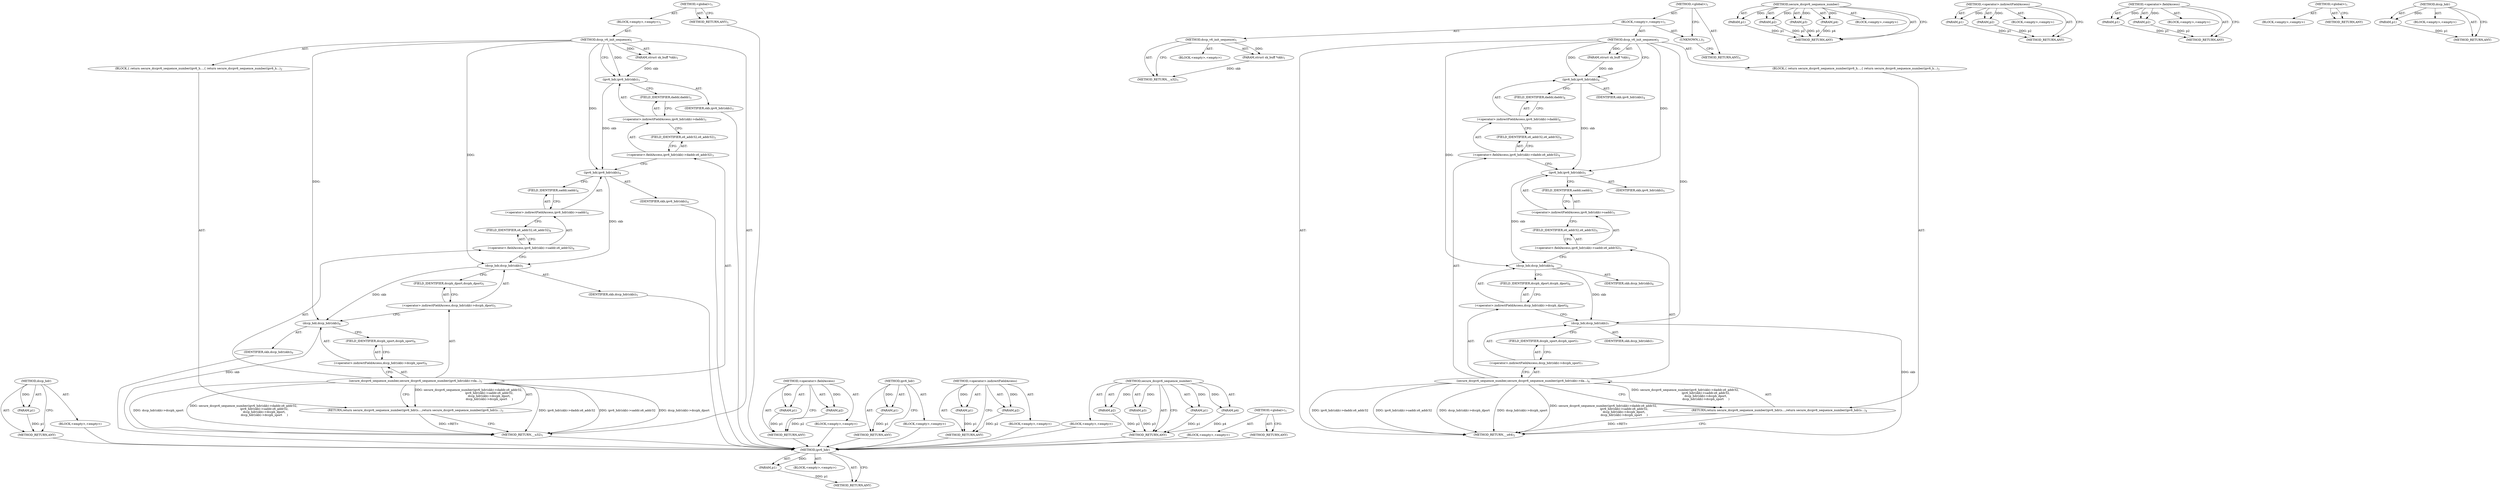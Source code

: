 digraph "dccp_hdr" {
vulnerable_73 [label=<(METHOD,dccp_hdr)>];
vulnerable_74 [label=<(PARAM,p1)>];
vulnerable_75 [label=<(BLOCK,&lt;empty&gt;,&lt;empty&gt;)>];
vulnerable_76 [label=<(METHOD_RETURN,ANY)>];
vulnerable_6 [label=<(METHOD,&lt;global&gt;)<SUB>1</SUB>>];
vulnerable_7 [label=<(BLOCK,&lt;empty&gt;,&lt;empty&gt;)<SUB>1</SUB>>];
vulnerable_8 [label=<(METHOD,dccp_v6_init_sequence)<SUB>1</SUB>>];
vulnerable_9 [label=<(PARAM,struct sk_buff *skb)<SUB>1</SUB>>];
vulnerable_10 [label=<(BLOCK,{
 	return secure_dccpv6_sequence_number(ipv6_h...,{
 	return secure_dccpv6_sequence_number(ipv6_h...)<SUB>2</SUB>>];
vulnerable_11 [label=<(RETURN,return secure_dccpv6_sequence_number(ipv6_hdr(s...,return secure_dccpv6_sequence_number(ipv6_hdr(s...)<SUB>3</SUB>>];
vulnerable_12 [label=<(secure_dccpv6_sequence_number,secure_dccpv6_sequence_number(ipv6_hdr(skb)-&gt;da...)<SUB>3</SUB>>];
vulnerable_13 [label=<(&lt;operator&gt;.fieldAccess,ipv6_hdr(skb)-&gt;daddr.s6_addr32)<SUB>3</SUB>>];
vulnerable_14 [label=<(&lt;operator&gt;.indirectFieldAccess,ipv6_hdr(skb)-&gt;daddr)<SUB>3</SUB>>];
vulnerable_15 [label=<(ipv6_hdr,ipv6_hdr(skb))<SUB>3</SUB>>];
vulnerable_16 [label=<(IDENTIFIER,skb,ipv6_hdr(skb))<SUB>3</SUB>>];
vulnerable_17 [label=<(FIELD_IDENTIFIER,daddr,daddr)<SUB>3</SUB>>];
vulnerable_18 [label=<(FIELD_IDENTIFIER,s6_addr32,s6_addr32)<SUB>3</SUB>>];
vulnerable_19 [label=<(&lt;operator&gt;.fieldAccess,ipv6_hdr(skb)-&gt;saddr.s6_addr32)<SUB>4</SUB>>];
vulnerable_20 [label=<(&lt;operator&gt;.indirectFieldAccess,ipv6_hdr(skb)-&gt;saddr)<SUB>4</SUB>>];
vulnerable_21 [label=<(ipv6_hdr,ipv6_hdr(skb))<SUB>4</SUB>>];
vulnerable_22 [label=<(IDENTIFIER,skb,ipv6_hdr(skb))<SUB>4</SUB>>];
vulnerable_23 [label=<(FIELD_IDENTIFIER,saddr,saddr)<SUB>4</SUB>>];
vulnerable_24 [label=<(FIELD_IDENTIFIER,s6_addr32,s6_addr32)<SUB>4</SUB>>];
vulnerable_25 [label=<(&lt;operator&gt;.indirectFieldAccess,dccp_hdr(skb)-&gt;dccph_dport)<SUB>5</SUB>>];
vulnerable_26 [label=<(dccp_hdr,dccp_hdr(skb))<SUB>5</SUB>>];
vulnerable_27 [label=<(IDENTIFIER,skb,dccp_hdr(skb))<SUB>5</SUB>>];
vulnerable_28 [label=<(FIELD_IDENTIFIER,dccph_dport,dccph_dport)<SUB>5</SUB>>];
vulnerable_29 [label=<(&lt;operator&gt;.indirectFieldAccess,dccp_hdr(skb)-&gt;dccph_sport)<SUB>6</SUB>>];
vulnerable_30 [label=<(dccp_hdr,dccp_hdr(skb))<SUB>6</SUB>>];
vulnerable_31 [label=<(IDENTIFIER,skb,dccp_hdr(skb))<SUB>6</SUB>>];
vulnerable_32 [label=<(FIELD_IDENTIFIER,dccph_sport,dccph_sport)<SUB>6</SUB>>];
vulnerable_33 [label=<(METHOD_RETURN,__u32)<SUB>1</SUB>>];
vulnerable_35 [label=<(METHOD_RETURN,ANY)<SUB>1</SUB>>];
vulnerable_59 [label=<(METHOD,&lt;operator&gt;.fieldAccess)>];
vulnerable_60 [label=<(PARAM,p1)>];
vulnerable_61 [label=<(PARAM,p2)>];
vulnerable_62 [label=<(BLOCK,&lt;empty&gt;,&lt;empty&gt;)>];
vulnerable_63 [label=<(METHOD_RETURN,ANY)>];
vulnerable_69 [label=<(METHOD,ipv6_hdr)>];
vulnerable_70 [label=<(PARAM,p1)>];
vulnerable_71 [label=<(BLOCK,&lt;empty&gt;,&lt;empty&gt;)>];
vulnerable_72 [label=<(METHOD_RETURN,ANY)>];
vulnerable_64 [label=<(METHOD,&lt;operator&gt;.indirectFieldAccess)>];
vulnerable_65 [label=<(PARAM,p1)>];
vulnerable_66 [label=<(PARAM,p2)>];
vulnerable_67 [label=<(BLOCK,&lt;empty&gt;,&lt;empty&gt;)>];
vulnerable_68 [label=<(METHOD_RETURN,ANY)>];
vulnerable_52 [label=<(METHOD,secure_dccpv6_sequence_number)>];
vulnerable_53 [label=<(PARAM,p1)>];
vulnerable_54 [label=<(PARAM,p2)>];
vulnerable_55 [label=<(PARAM,p3)>];
vulnerable_56 [label=<(PARAM,p4)>];
vulnerable_57 [label=<(BLOCK,&lt;empty&gt;,&lt;empty&gt;)>];
vulnerable_58 [label=<(METHOD_RETURN,ANY)>];
vulnerable_46 [label=<(METHOD,&lt;global&gt;)<SUB>1</SUB>>];
vulnerable_47 [label=<(BLOCK,&lt;empty&gt;,&lt;empty&gt;)>];
vulnerable_48 [label=<(METHOD_RETURN,ANY)>];
fixed_77 [label=<(METHOD,ipv6_hdr)>];
fixed_78 [label=<(PARAM,p1)>];
fixed_79 [label=<(BLOCK,&lt;empty&gt;,&lt;empty&gt;)>];
fixed_80 [label=<(METHOD_RETURN,ANY)>];
fixed_6 [label=<(METHOD,&lt;global&gt;)<SUB>1</SUB>>];
fixed_7 [label=<(BLOCK,&lt;empty&gt;,&lt;empty&gt;)<SUB>1</SUB>>];
fixed_8 [label=<(METHOD,dccp_v6_init_sequence)<SUB>1</SUB>>];
fixed_9 [label=<(PARAM,struct sk_buff *skb)<SUB>1</SUB>>];
fixed_10 [label=<(BLOCK,&lt;empty&gt;,&lt;empty&gt;)>];
fixed_11 [label=<(METHOD_RETURN,__u32)<SUB>1</SUB>>];
fixed_13 [label=<(UNKNOWN,),))<SUB>1</SUB>>];
fixed_14 [label=<(METHOD,dccp_v6_init_sequence)<SUB>2</SUB>>];
fixed_15 [label=<(PARAM,struct sk_buff *skb)<SUB>2</SUB>>];
fixed_16 [label=<(BLOCK,{
 	return secure_dccpv6_sequence_number(ipv6_h...,{
 	return secure_dccpv6_sequence_number(ipv6_h...)<SUB>3</SUB>>];
fixed_17 [label=<(RETURN,return secure_dccpv6_sequence_number(ipv6_hdr(s...,return secure_dccpv6_sequence_number(ipv6_hdr(s...)<SUB>4</SUB>>];
fixed_18 [label=<(secure_dccpv6_sequence_number,secure_dccpv6_sequence_number(ipv6_hdr(skb)-&gt;da...)<SUB>4</SUB>>];
fixed_19 [label=<(&lt;operator&gt;.fieldAccess,ipv6_hdr(skb)-&gt;daddr.s6_addr32)<SUB>4</SUB>>];
fixed_20 [label=<(&lt;operator&gt;.indirectFieldAccess,ipv6_hdr(skb)-&gt;daddr)<SUB>4</SUB>>];
fixed_21 [label=<(ipv6_hdr,ipv6_hdr(skb))<SUB>4</SUB>>];
fixed_22 [label=<(IDENTIFIER,skb,ipv6_hdr(skb))<SUB>4</SUB>>];
fixed_23 [label=<(FIELD_IDENTIFIER,daddr,daddr)<SUB>4</SUB>>];
fixed_24 [label=<(FIELD_IDENTIFIER,s6_addr32,s6_addr32)<SUB>4</SUB>>];
fixed_25 [label=<(&lt;operator&gt;.fieldAccess,ipv6_hdr(skb)-&gt;saddr.s6_addr32)<SUB>5</SUB>>];
fixed_26 [label=<(&lt;operator&gt;.indirectFieldAccess,ipv6_hdr(skb)-&gt;saddr)<SUB>5</SUB>>];
fixed_27 [label=<(ipv6_hdr,ipv6_hdr(skb))<SUB>5</SUB>>];
fixed_28 [label=<(IDENTIFIER,skb,ipv6_hdr(skb))<SUB>5</SUB>>];
fixed_29 [label=<(FIELD_IDENTIFIER,saddr,saddr)<SUB>5</SUB>>];
fixed_30 [label=<(FIELD_IDENTIFIER,s6_addr32,s6_addr32)<SUB>5</SUB>>];
fixed_31 [label=<(&lt;operator&gt;.indirectFieldAccess,dccp_hdr(skb)-&gt;dccph_dport)<SUB>6</SUB>>];
fixed_32 [label=<(dccp_hdr,dccp_hdr(skb))<SUB>6</SUB>>];
fixed_33 [label=<(IDENTIFIER,skb,dccp_hdr(skb))<SUB>6</SUB>>];
fixed_34 [label=<(FIELD_IDENTIFIER,dccph_dport,dccph_dport)<SUB>6</SUB>>];
fixed_35 [label=<(&lt;operator&gt;.indirectFieldAccess,dccp_hdr(skb)-&gt;dccph_sport)<SUB>7</SUB>>];
fixed_36 [label=<(dccp_hdr,dccp_hdr(skb))<SUB>7</SUB>>];
fixed_37 [label=<(IDENTIFIER,skb,dccp_hdr(skb))<SUB>7</SUB>>];
fixed_38 [label=<(FIELD_IDENTIFIER,dccph_sport,dccph_sport)<SUB>7</SUB>>];
fixed_39 [label=<(METHOD_RETURN,__u64)<SUB>2</SUB>>];
fixed_41 [label=<(METHOD_RETURN,ANY)<SUB>1</SUB>>];
fixed_60 [label=<(METHOD,secure_dccpv6_sequence_number)>];
fixed_61 [label=<(PARAM,p1)>];
fixed_62 [label=<(PARAM,p2)>];
fixed_63 [label=<(PARAM,p3)>];
fixed_64 [label=<(PARAM,p4)>];
fixed_65 [label=<(BLOCK,&lt;empty&gt;,&lt;empty&gt;)>];
fixed_66 [label=<(METHOD_RETURN,ANY)>];
fixed_72 [label=<(METHOD,&lt;operator&gt;.indirectFieldAccess)>];
fixed_73 [label=<(PARAM,p1)>];
fixed_74 [label=<(PARAM,p2)>];
fixed_75 [label=<(BLOCK,&lt;empty&gt;,&lt;empty&gt;)>];
fixed_76 [label=<(METHOD_RETURN,ANY)>];
fixed_67 [label=<(METHOD,&lt;operator&gt;.fieldAccess)>];
fixed_68 [label=<(PARAM,p1)>];
fixed_69 [label=<(PARAM,p2)>];
fixed_70 [label=<(BLOCK,&lt;empty&gt;,&lt;empty&gt;)>];
fixed_71 [label=<(METHOD_RETURN,ANY)>];
fixed_54 [label=<(METHOD,&lt;global&gt;)<SUB>1</SUB>>];
fixed_55 [label=<(BLOCK,&lt;empty&gt;,&lt;empty&gt;)>];
fixed_56 [label=<(METHOD_RETURN,ANY)>];
fixed_81 [label=<(METHOD,dccp_hdr)>];
fixed_82 [label=<(PARAM,p1)>];
fixed_83 [label=<(BLOCK,&lt;empty&gt;,&lt;empty&gt;)>];
fixed_84 [label=<(METHOD_RETURN,ANY)>];
vulnerable_73 -> vulnerable_74  [key=0, label="AST: "];
vulnerable_73 -> vulnerable_74  [key=1, label="DDG: "];
vulnerable_73 -> vulnerable_75  [key=0, label="AST: "];
vulnerable_73 -> vulnerable_76  [key=0, label="AST: "];
vulnerable_73 -> vulnerable_76  [key=1, label="CFG: "];
vulnerable_74 -> vulnerable_76  [key=0, label="DDG: p1"];
vulnerable_75 -> fixed_77  [key=0];
vulnerable_76 -> fixed_77  [key=0];
vulnerable_6 -> vulnerable_7  [key=0, label="AST: "];
vulnerable_6 -> vulnerable_35  [key=0, label="AST: "];
vulnerable_6 -> vulnerable_35  [key=1, label="CFG: "];
vulnerable_7 -> vulnerable_8  [key=0, label="AST: "];
vulnerable_8 -> vulnerable_9  [key=0, label="AST: "];
vulnerable_8 -> vulnerable_9  [key=1, label="DDG: "];
vulnerable_8 -> vulnerable_10  [key=0, label="AST: "];
vulnerable_8 -> vulnerable_33  [key=0, label="AST: "];
vulnerable_8 -> vulnerable_15  [key=0, label="CFG: "];
vulnerable_8 -> vulnerable_15  [key=1, label="DDG: "];
vulnerable_8 -> vulnerable_26  [key=0, label="DDG: "];
vulnerable_8 -> vulnerable_30  [key=0, label="DDG: "];
vulnerable_8 -> vulnerable_21  [key=0, label="DDG: "];
vulnerable_9 -> vulnerable_15  [key=0, label="DDG: skb"];
vulnerable_10 -> vulnerable_11  [key=0, label="AST: "];
vulnerable_11 -> vulnerable_12  [key=0, label="AST: "];
vulnerable_11 -> vulnerable_33  [key=0, label="CFG: "];
vulnerable_11 -> vulnerable_33  [key=1, label="DDG: &lt;RET&gt;"];
vulnerable_12 -> vulnerable_13  [key=0, label="AST: "];
vulnerable_12 -> vulnerable_19  [key=0, label="AST: "];
vulnerable_12 -> vulnerable_25  [key=0, label="AST: "];
vulnerable_12 -> vulnerable_29  [key=0, label="AST: "];
vulnerable_12 -> vulnerable_11  [key=0, label="CFG: "];
vulnerable_12 -> vulnerable_11  [key=1, label="DDG: secure_dccpv6_sequence_number(ipv6_hdr(skb)-&gt;daddr.s6_addr32,
 					     ipv6_hdr(skb)-&gt;saddr.s6_addr32,
					     dccp_hdr(skb)-&gt;dccph_dport,
					     dccp_hdr(skb)-&gt;dccph_sport     )"];
vulnerable_12 -> vulnerable_33  [key=0, label="DDG: ipv6_hdr(skb)-&gt;daddr.s6_addr32"];
vulnerable_12 -> vulnerable_33  [key=1, label="DDG: ipv6_hdr(skb)-&gt;saddr.s6_addr32"];
vulnerable_12 -> vulnerable_33  [key=2, label="DDG: dccp_hdr(skb)-&gt;dccph_dport"];
vulnerable_12 -> vulnerable_33  [key=3, label="DDG: dccp_hdr(skb)-&gt;dccph_sport"];
vulnerable_12 -> vulnerable_33  [key=4, label="DDG: secure_dccpv6_sequence_number(ipv6_hdr(skb)-&gt;daddr.s6_addr32,
 					     ipv6_hdr(skb)-&gt;saddr.s6_addr32,
					     dccp_hdr(skb)-&gt;dccph_dport,
					     dccp_hdr(skb)-&gt;dccph_sport     )"];
vulnerable_13 -> vulnerable_14  [key=0, label="AST: "];
vulnerable_13 -> vulnerable_18  [key=0, label="AST: "];
vulnerable_13 -> vulnerable_21  [key=0, label="CFG: "];
vulnerable_14 -> vulnerable_15  [key=0, label="AST: "];
vulnerable_14 -> vulnerable_17  [key=0, label="AST: "];
vulnerable_14 -> vulnerable_18  [key=0, label="CFG: "];
vulnerable_15 -> vulnerable_16  [key=0, label="AST: "];
vulnerable_15 -> vulnerable_17  [key=0, label="CFG: "];
vulnerable_15 -> vulnerable_21  [key=0, label="DDG: skb"];
vulnerable_16 -> fixed_77  [key=0];
vulnerable_17 -> vulnerable_14  [key=0, label="CFG: "];
vulnerable_18 -> vulnerable_13  [key=0, label="CFG: "];
vulnerable_19 -> vulnerable_20  [key=0, label="AST: "];
vulnerable_19 -> vulnerable_24  [key=0, label="AST: "];
vulnerable_19 -> vulnerable_26  [key=0, label="CFG: "];
vulnerable_20 -> vulnerable_21  [key=0, label="AST: "];
vulnerable_20 -> vulnerable_23  [key=0, label="AST: "];
vulnerable_20 -> vulnerable_24  [key=0, label="CFG: "];
vulnerable_21 -> vulnerable_22  [key=0, label="AST: "];
vulnerable_21 -> vulnerable_23  [key=0, label="CFG: "];
vulnerable_21 -> vulnerable_26  [key=0, label="DDG: skb"];
vulnerable_22 -> fixed_77  [key=0];
vulnerable_23 -> vulnerable_20  [key=0, label="CFG: "];
vulnerable_24 -> vulnerable_19  [key=0, label="CFG: "];
vulnerable_25 -> vulnerable_26  [key=0, label="AST: "];
vulnerable_25 -> vulnerable_28  [key=0, label="AST: "];
vulnerable_25 -> vulnerable_30  [key=0, label="CFG: "];
vulnerable_26 -> vulnerable_27  [key=0, label="AST: "];
vulnerable_26 -> vulnerable_28  [key=0, label="CFG: "];
vulnerable_26 -> vulnerable_30  [key=0, label="DDG: skb"];
vulnerable_27 -> fixed_77  [key=0];
vulnerable_28 -> vulnerable_25  [key=0, label="CFG: "];
vulnerable_29 -> vulnerable_30  [key=0, label="AST: "];
vulnerable_29 -> vulnerable_32  [key=0, label="AST: "];
vulnerable_29 -> vulnerable_12  [key=0, label="CFG: "];
vulnerable_30 -> vulnerable_31  [key=0, label="AST: "];
vulnerable_30 -> vulnerable_32  [key=0, label="CFG: "];
vulnerable_30 -> vulnerable_33  [key=0, label="DDG: skb"];
vulnerable_31 -> fixed_77  [key=0];
vulnerable_32 -> vulnerable_29  [key=0, label="CFG: "];
vulnerable_33 -> fixed_77  [key=0];
vulnerable_35 -> fixed_77  [key=0];
vulnerable_59 -> vulnerable_60  [key=0, label="AST: "];
vulnerable_59 -> vulnerable_60  [key=1, label="DDG: "];
vulnerable_59 -> vulnerable_62  [key=0, label="AST: "];
vulnerable_59 -> vulnerable_61  [key=0, label="AST: "];
vulnerable_59 -> vulnerable_61  [key=1, label="DDG: "];
vulnerable_59 -> vulnerable_63  [key=0, label="AST: "];
vulnerable_59 -> vulnerable_63  [key=1, label="CFG: "];
vulnerable_60 -> vulnerable_63  [key=0, label="DDG: p1"];
vulnerable_61 -> vulnerable_63  [key=0, label="DDG: p2"];
vulnerable_62 -> fixed_77  [key=0];
vulnerable_63 -> fixed_77  [key=0];
vulnerable_69 -> vulnerable_70  [key=0, label="AST: "];
vulnerable_69 -> vulnerable_70  [key=1, label="DDG: "];
vulnerable_69 -> vulnerable_71  [key=0, label="AST: "];
vulnerable_69 -> vulnerable_72  [key=0, label="AST: "];
vulnerable_69 -> vulnerable_72  [key=1, label="CFG: "];
vulnerable_70 -> vulnerable_72  [key=0, label="DDG: p1"];
vulnerable_71 -> fixed_77  [key=0];
vulnerable_72 -> fixed_77  [key=0];
vulnerable_64 -> vulnerable_65  [key=0, label="AST: "];
vulnerable_64 -> vulnerable_65  [key=1, label="DDG: "];
vulnerable_64 -> vulnerable_67  [key=0, label="AST: "];
vulnerable_64 -> vulnerable_66  [key=0, label="AST: "];
vulnerable_64 -> vulnerable_66  [key=1, label="DDG: "];
vulnerable_64 -> vulnerable_68  [key=0, label="AST: "];
vulnerable_64 -> vulnerable_68  [key=1, label="CFG: "];
vulnerable_65 -> vulnerable_68  [key=0, label="DDG: p1"];
vulnerable_66 -> vulnerable_68  [key=0, label="DDG: p2"];
vulnerable_67 -> fixed_77  [key=0];
vulnerable_68 -> fixed_77  [key=0];
vulnerable_52 -> vulnerable_53  [key=0, label="AST: "];
vulnerable_52 -> vulnerable_53  [key=1, label="DDG: "];
vulnerable_52 -> vulnerable_57  [key=0, label="AST: "];
vulnerable_52 -> vulnerable_54  [key=0, label="AST: "];
vulnerable_52 -> vulnerable_54  [key=1, label="DDG: "];
vulnerable_52 -> vulnerable_58  [key=0, label="AST: "];
vulnerable_52 -> vulnerable_58  [key=1, label="CFG: "];
vulnerable_52 -> vulnerable_55  [key=0, label="AST: "];
vulnerable_52 -> vulnerable_55  [key=1, label="DDG: "];
vulnerable_52 -> vulnerable_56  [key=0, label="AST: "];
vulnerable_52 -> vulnerable_56  [key=1, label="DDG: "];
vulnerable_53 -> vulnerable_58  [key=0, label="DDG: p1"];
vulnerable_54 -> vulnerable_58  [key=0, label="DDG: p2"];
vulnerable_55 -> vulnerable_58  [key=0, label="DDG: p3"];
vulnerable_56 -> vulnerable_58  [key=0, label="DDG: p4"];
vulnerable_57 -> fixed_77  [key=0];
vulnerable_58 -> fixed_77  [key=0];
vulnerable_46 -> vulnerable_47  [key=0, label="AST: "];
vulnerable_46 -> vulnerable_48  [key=0, label="AST: "];
vulnerable_46 -> vulnerable_48  [key=1, label="CFG: "];
vulnerable_47 -> fixed_77  [key=0];
vulnerable_48 -> fixed_77  [key=0];
fixed_77 -> fixed_78  [key=0, label="AST: "];
fixed_77 -> fixed_78  [key=1, label="DDG: "];
fixed_77 -> fixed_79  [key=0, label="AST: "];
fixed_77 -> fixed_80  [key=0, label="AST: "];
fixed_77 -> fixed_80  [key=1, label="CFG: "];
fixed_78 -> fixed_80  [key=0, label="DDG: p1"];
fixed_6 -> fixed_7  [key=0, label="AST: "];
fixed_6 -> fixed_41  [key=0, label="AST: "];
fixed_6 -> fixed_13  [key=0, label="CFG: "];
fixed_7 -> fixed_8  [key=0, label="AST: "];
fixed_7 -> fixed_13  [key=0, label="AST: "];
fixed_7 -> fixed_14  [key=0, label="AST: "];
fixed_8 -> fixed_9  [key=0, label="AST: "];
fixed_8 -> fixed_9  [key=1, label="DDG: "];
fixed_8 -> fixed_10  [key=0, label="AST: "];
fixed_8 -> fixed_11  [key=0, label="AST: "];
fixed_8 -> fixed_11  [key=1, label="CFG: "];
fixed_9 -> fixed_11  [key=0, label="DDG: skb"];
fixed_13 -> fixed_41  [key=0, label="CFG: "];
fixed_14 -> fixed_15  [key=0, label="AST: "];
fixed_14 -> fixed_15  [key=1, label="DDG: "];
fixed_14 -> fixed_16  [key=0, label="AST: "];
fixed_14 -> fixed_39  [key=0, label="AST: "];
fixed_14 -> fixed_21  [key=0, label="CFG: "];
fixed_14 -> fixed_21  [key=1, label="DDG: "];
fixed_14 -> fixed_32  [key=0, label="DDG: "];
fixed_14 -> fixed_36  [key=0, label="DDG: "];
fixed_14 -> fixed_27  [key=0, label="DDG: "];
fixed_15 -> fixed_21  [key=0, label="DDG: skb"];
fixed_16 -> fixed_17  [key=0, label="AST: "];
fixed_17 -> fixed_18  [key=0, label="AST: "];
fixed_17 -> fixed_39  [key=0, label="CFG: "];
fixed_17 -> fixed_39  [key=1, label="DDG: &lt;RET&gt;"];
fixed_18 -> fixed_19  [key=0, label="AST: "];
fixed_18 -> fixed_25  [key=0, label="AST: "];
fixed_18 -> fixed_31  [key=0, label="AST: "];
fixed_18 -> fixed_35  [key=0, label="AST: "];
fixed_18 -> fixed_17  [key=0, label="CFG: "];
fixed_18 -> fixed_17  [key=1, label="DDG: secure_dccpv6_sequence_number(ipv6_hdr(skb)-&gt;daddr.s6_addr32,
 					     ipv6_hdr(skb)-&gt;saddr.s6_addr32,
					     dccp_hdr(skb)-&gt;dccph_dport,
					     dccp_hdr(skb)-&gt;dccph_sport     )"];
fixed_18 -> fixed_39  [key=0, label="DDG: ipv6_hdr(skb)-&gt;daddr.s6_addr32"];
fixed_18 -> fixed_39  [key=1, label="DDG: ipv6_hdr(skb)-&gt;saddr.s6_addr32"];
fixed_18 -> fixed_39  [key=2, label="DDG: dccp_hdr(skb)-&gt;dccph_dport"];
fixed_18 -> fixed_39  [key=3, label="DDG: dccp_hdr(skb)-&gt;dccph_sport"];
fixed_18 -> fixed_39  [key=4, label="DDG: secure_dccpv6_sequence_number(ipv6_hdr(skb)-&gt;daddr.s6_addr32,
 					     ipv6_hdr(skb)-&gt;saddr.s6_addr32,
					     dccp_hdr(skb)-&gt;dccph_dport,
					     dccp_hdr(skb)-&gt;dccph_sport     )"];
fixed_19 -> fixed_20  [key=0, label="AST: "];
fixed_19 -> fixed_24  [key=0, label="AST: "];
fixed_19 -> fixed_27  [key=0, label="CFG: "];
fixed_20 -> fixed_21  [key=0, label="AST: "];
fixed_20 -> fixed_23  [key=0, label="AST: "];
fixed_20 -> fixed_24  [key=0, label="CFG: "];
fixed_21 -> fixed_22  [key=0, label="AST: "];
fixed_21 -> fixed_23  [key=0, label="CFG: "];
fixed_21 -> fixed_27  [key=0, label="DDG: skb"];
fixed_23 -> fixed_20  [key=0, label="CFG: "];
fixed_24 -> fixed_19  [key=0, label="CFG: "];
fixed_25 -> fixed_26  [key=0, label="AST: "];
fixed_25 -> fixed_30  [key=0, label="AST: "];
fixed_25 -> fixed_32  [key=0, label="CFG: "];
fixed_26 -> fixed_27  [key=0, label="AST: "];
fixed_26 -> fixed_29  [key=0, label="AST: "];
fixed_26 -> fixed_30  [key=0, label="CFG: "];
fixed_27 -> fixed_28  [key=0, label="AST: "];
fixed_27 -> fixed_29  [key=0, label="CFG: "];
fixed_27 -> fixed_32  [key=0, label="DDG: skb"];
fixed_29 -> fixed_26  [key=0, label="CFG: "];
fixed_30 -> fixed_25  [key=0, label="CFG: "];
fixed_31 -> fixed_32  [key=0, label="AST: "];
fixed_31 -> fixed_34  [key=0, label="AST: "];
fixed_31 -> fixed_36  [key=0, label="CFG: "];
fixed_32 -> fixed_33  [key=0, label="AST: "];
fixed_32 -> fixed_34  [key=0, label="CFG: "];
fixed_32 -> fixed_36  [key=0, label="DDG: skb"];
fixed_34 -> fixed_31  [key=0, label="CFG: "];
fixed_35 -> fixed_36  [key=0, label="AST: "];
fixed_35 -> fixed_38  [key=0, label="AST: "];
fixed_35 -> fixed_18  [key=0, label="CFG: "];
fixed_36 -> fixed_37  [key=0, label="AST: "];
fixed_36 -> fixed_38  [key=0, label="CFG: "];
fixed_36 -> fixed_39  [key=0, label="DDG: skb"];
fixed_38 -> fixed_35  [key=0, label="CFG: "];
fixed_60 -> fixed_61  [key=0, label="AST: "];
fixed_60 -> fixed_61  [key=1, label="DDG: "];
fixed_60 -> fixed_65  [key=0, label="AST: "];
fixed_60 -> fixed_62  [key=0, label="AST: "];
fixed_60 -> fixed_62  [key=1, label="DDG: "];
fixed_60 -> fixed_66  [key=0, label="AST: "];
fixed_60 -> fixed_66  [key=1, label="CFG: "];
fixed_60 -> fixed_63  [key=0, label="AST: "];
fixed_60 -> fixed_63  [key=1, label="DDG: "];
fixed_60 -> fixed_64  [key=0, label="AST: "];
fixed_60 -> fixed_64  [key=1, label="DDG: "];
fixed_61 -> fixed_66  [key=0, label="DDG: p1"];
fixed_62 -> fixed_66  [key=0, label="DDG: p2"];
fixed_63 -> fixed_66  [key=0, label="DDG: p3"];
fixed_64 -> fixed_66  [key=0, label="DDG: p4"];
fixed_72 -> fixed_73  [key=0, label="AST: "];
fixed_72 -> fixed_73  [key=1, label="DDG: "];
fixed_72 -> fixed_75  [key=0, label="AST: "];
fixed_72 -> fixed_74  [key=0, label="AST: "];
fixed_72 -> fixed_74  [key=1, label="DDG: "];
fixed_72 -> fixed_76  [key=0, label="AST: "];
fixed_72 -> fixed_76  [key=1, label="CFG: "];
fixed_73 -> fixed_76  [key=0, label="DDG: p1"];
fixed_74 -> fixed_76  [key=0, label="DDG: p2"];
fixed_67 -> fixed_68  [key=0, label="AST: "];
fixed_67 -> fixed_68  [key=1, label="DDG: "];
fixed_67 -> fixed_70  [key=0, label="AST: "];
fixed_67 -> fixed_69  [key=0, label="AST: "];
fixed_67 -> fixed_69  [key=1, label="DDG: "];
fixed_67 -> fixed_71  [key=0, label="AST: "];
fixed_67 -> fixed_71  [key=1, label="CFG: "];
fixed_68 -> fixed_71  [key=0, label="DDG: p1"];
fixed_69 -> fixed_71  [key=0, label="DDG: p2"];
fixed_54 -> fixed_55  [key=0, label="AST: "];
fixed_54 -> fixed_56  [key=0, label="AST: "];
fixed_54 -> fixed_56  [key=1, label="CFG: "];
fixed_81 -> fixed_82  [key=0, label="AST: "];
fixed_81 -> fixed_82  [key=1, label="DDG: "];
fixed_81 -> fixed_83  [key=0, label="AST: "];
fixed_81 -> fixed_84  [key=0, label="AST: "];
fixed_81 -> fixed_84  [key=1, label="CFG: "];
fixed_82 -> fixed_84  [key=0, label="DDG: p1"];
}
